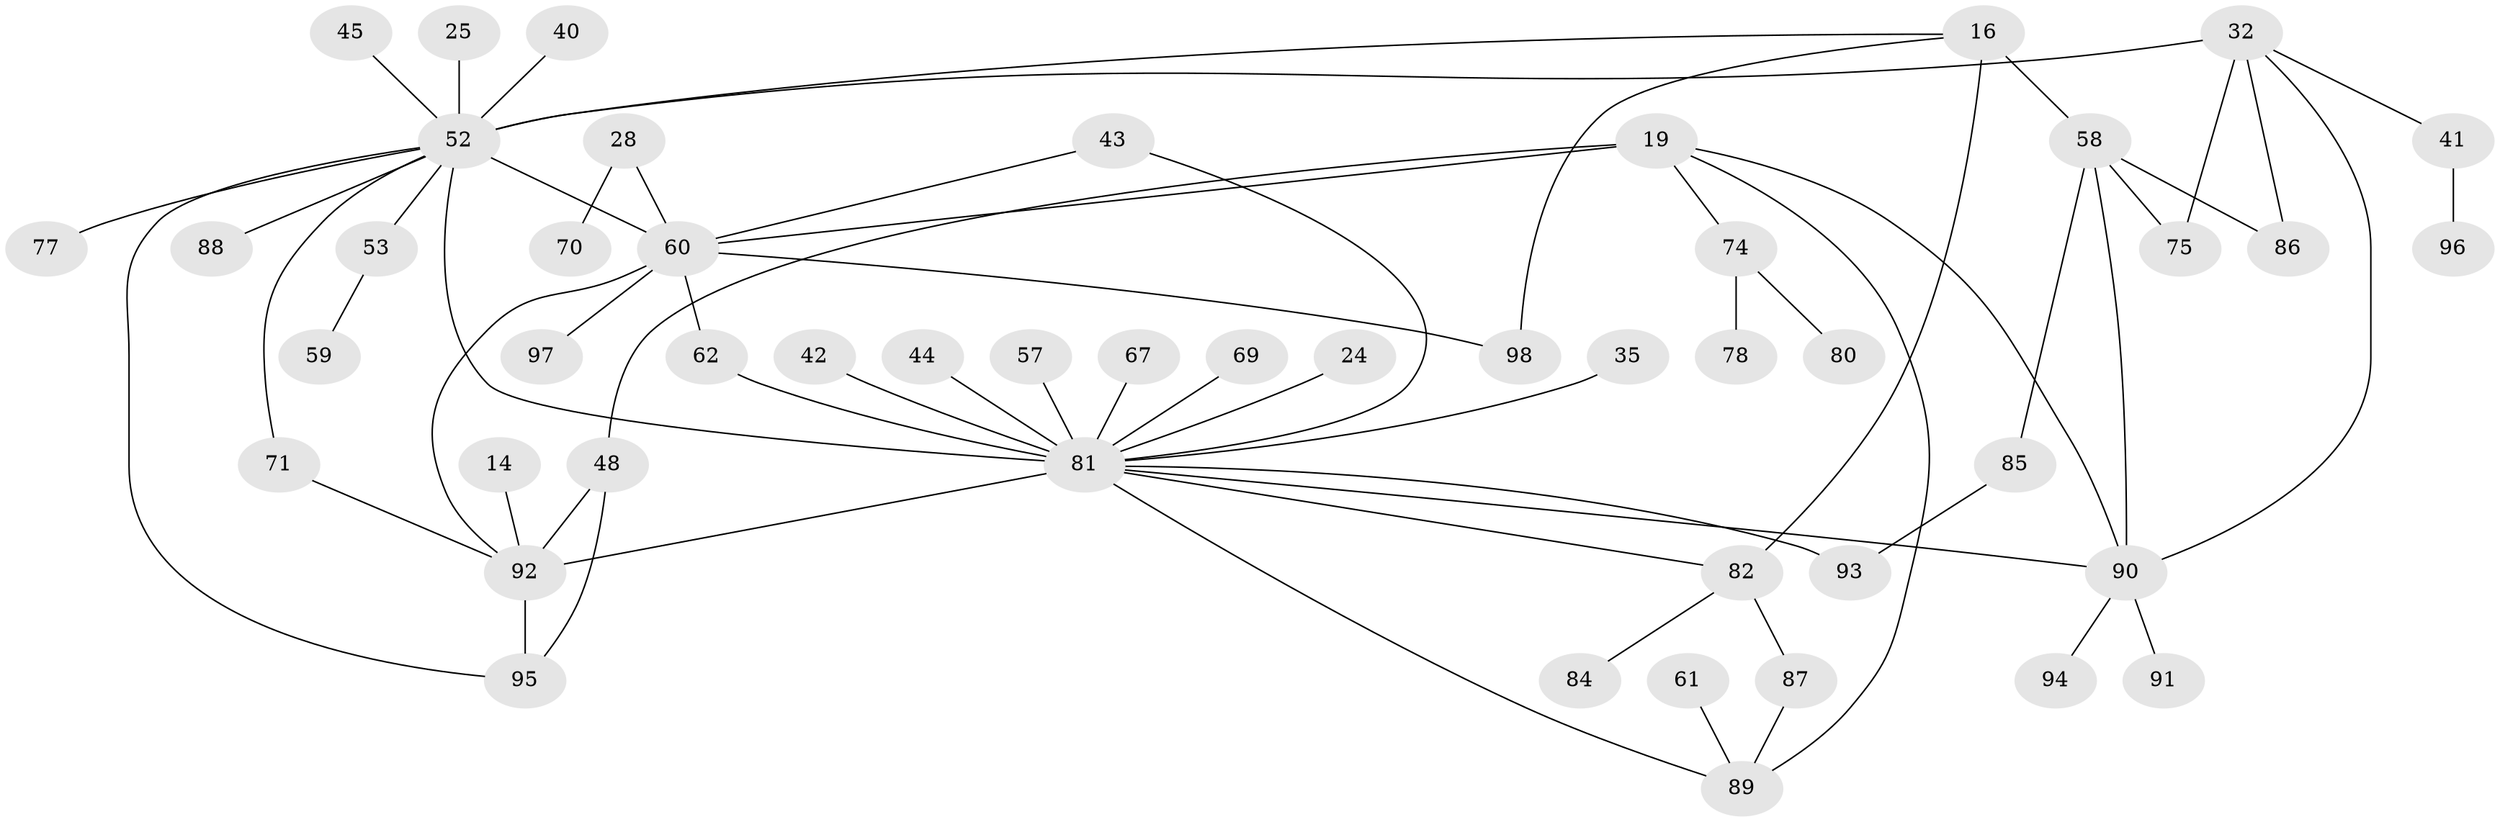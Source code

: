 // original degree distribution, {6: 0.07142857142857142, 2: 0.2755102040816326, 4: 0.12244897959183673, 5: 0.05102040816326531, 3: 0.17346938775510204, 1: 0.30612244897959184}
// Generated by graph-tools (version 1.1) at 2025/42/03/09/25 04:42:59]
// undirected, 49 vertices, 65 edges
graph export_dot {
graph [start="1"]
  node [color=gray90,style=filled];
  14;
  16;
  19;
  24;
  25;
  28;
  32;
  35;
  40;
  41;
  42;
  43 [super="+13"];
  44;
  45;
  48 [super="+27+47"];
  52 [super="+22+51+37"];
  53;
  57;
  58 [super="+30"];
  59;
  60 [super="+54"];
  61;
  62;
  67;
  69;
  70;
  71;
  74;
  75;
  77;
  78;
  80;
  81 [super="+9+39+63"];
  82 [super="+31+56+38+79+17"];
  84;
  85;
  86 [super="+65+72"];
  87 [super="+26"];
  88;
  89 [super="+46"];
  90 [super="+73"];
  91;
  92 [super="+76+12"];
  93;
  94;
  95 [super="+83+68"];
  96;
  97;
  98 [super="+10+20+21"];
  14 -- 92;
  16 -- 58 [weight=2];
  16 -- 52;
  16 -- 82 [weight=2];
  16 -- 98;
  19 -- 74;
  19 -- 48;
  19 -- 89;
  19 -- 60 [weight=2];
  19 -- 90;
  24 -- 81;
  25 -- 52;
  28 -- 70;
  28 -- 60;
  32 -- 41;
  32 -- 75;
  32 -- 86;
  32 -- 52 [weight=2];
  32 -- 90;
  35 -- 81;
  40 -- 52;
  41 -- 96;
  42 -- 81;
  43 -- 81;
  43 -- 60;
  44 -- 81;
  45 -- 52;
  48 -- 95 [weight=2];
  48 -- 92;
  52 -- 60 [weight=2];
  52 -- 71;
  52 -- 88;
  52 -- 81 [weight=2];
  52 -- 53;
  52 -- 77;
  52 -- 95;
  53 -- 59;
  57 -- 81;
  58 -- 75;
  58 -- 85;
  58 -- 90;
  58 -- 86;
  60 -- 62;
  60 -- 97;
  60 -- 92 [weight=2];
  60 -- 98;
  61 -- 89;
  62 -- 81;
  67 -- 81;
  69 -- 81;
  71 -- 92;
  74 -- 78;
  74 -- 80;
  81 -- 82;
  81 -- 93;
  81 -- 89;
  81 -- 90;
  81 -- 92 [weight=3];
  82 -- 84;
  82 -- 87;
  85 -- 93;
  87 -- 89;
  90 -- 91;
  90 -- 94;
  92 -- 95 [weight=2];
}
